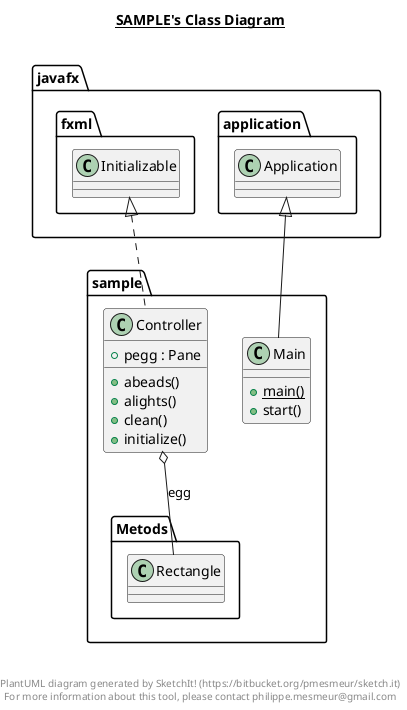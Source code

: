 @startuml

title __SAMPLE's Class Diagram__\n

  namespace sample {
    class sample.Controller {
        + pegg : Pane
        + abeads()
        + alights()
        + clean()
        + initialize()
    }
  }
  

  namespace sample {
    class sample.Main {
        {static} + main()
        + start()
    }
  }
  

  sample.Controller .up.|> javafx.fxml.Initializable
  sample.Controller o-- sample.Metods.Rectangle : egg
  sample.Main -up-|> javafx.application.Application


right footer


PlantUML diagram generated by SketchIt! (https://bitbucket.org/pmesmeur/sketch.it)
For more information about this tool, please contact philippe.mesmeur@gmail.com
endfooter

@enduml
